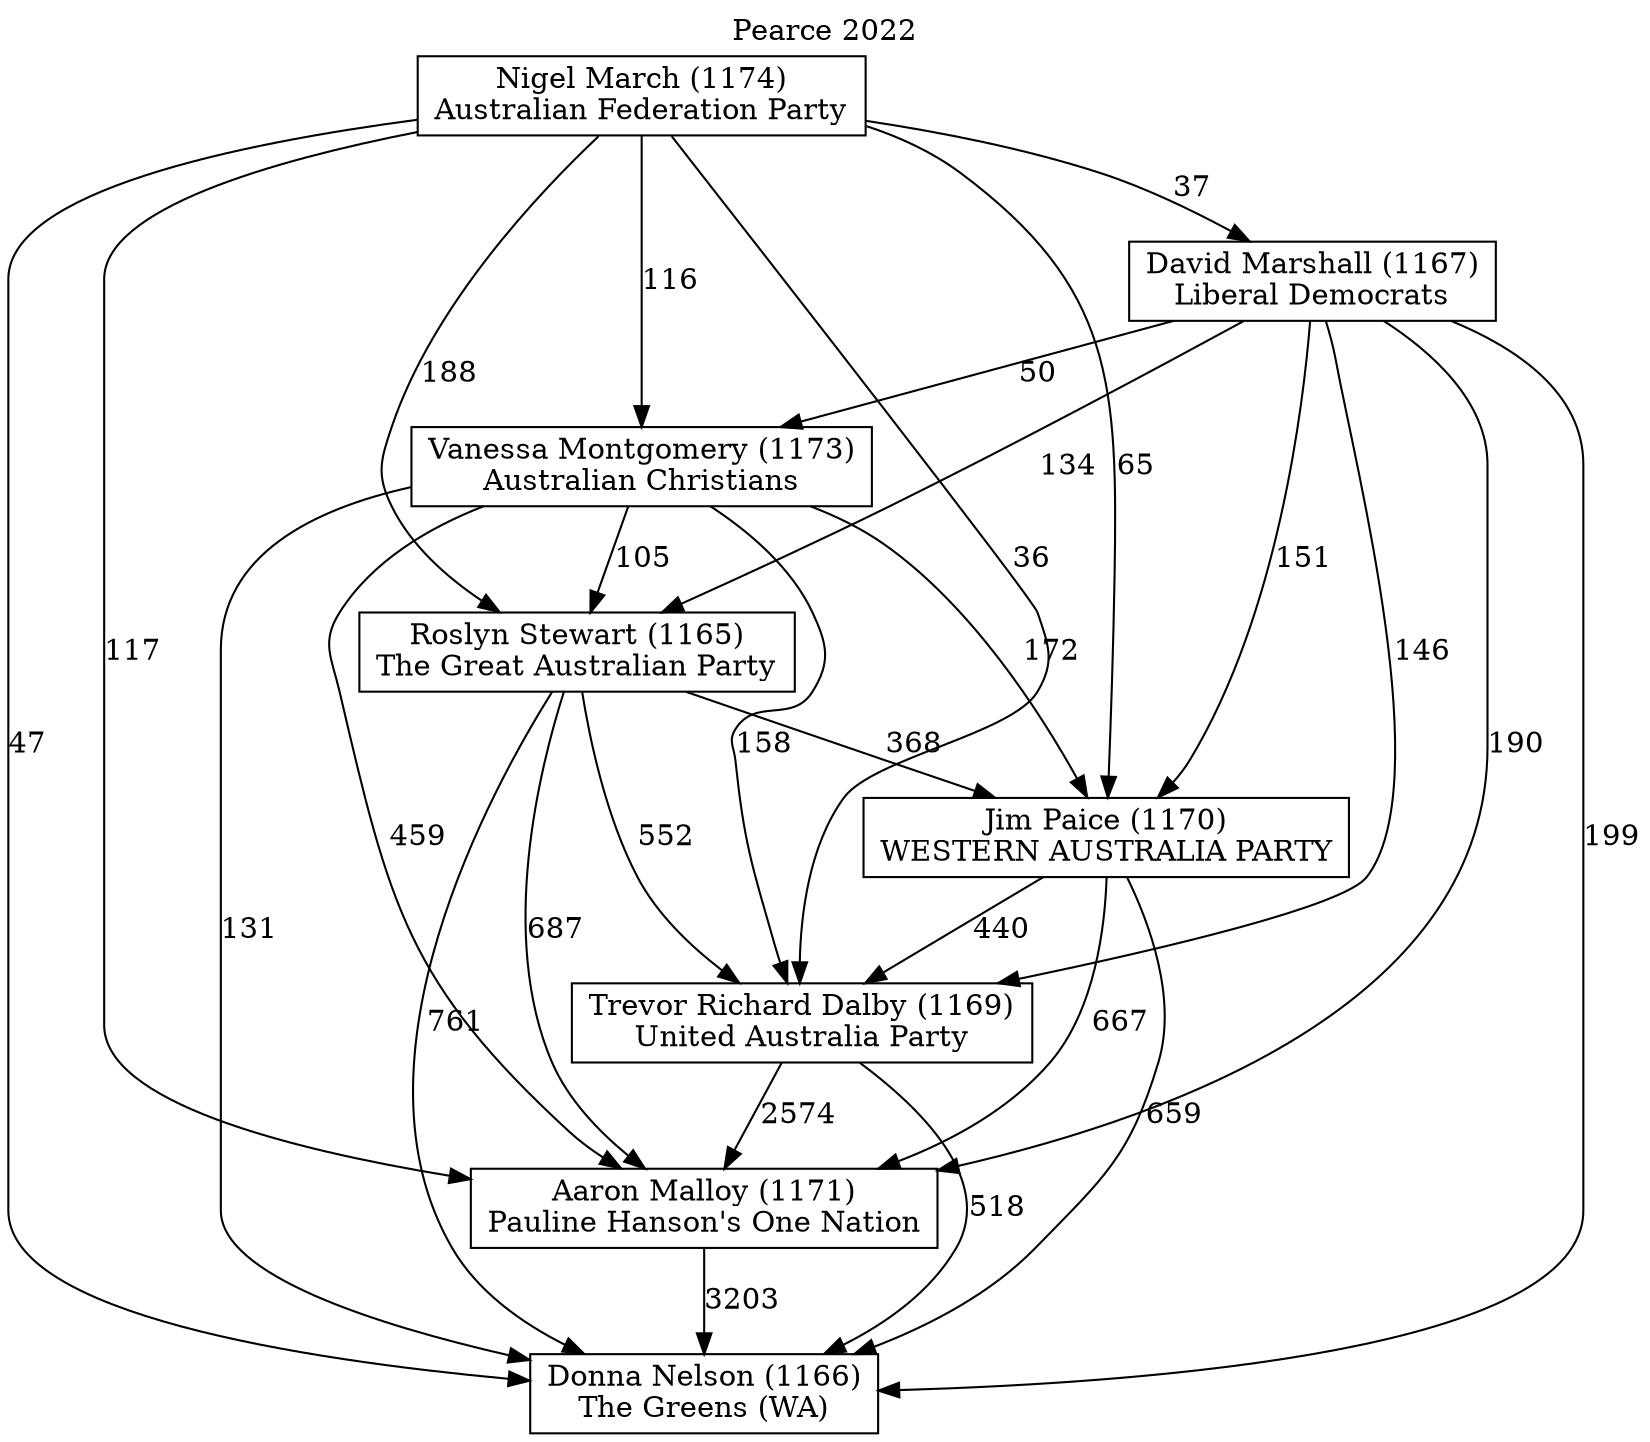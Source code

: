 // House preference flow
digraph "Donna Nelson (1166)_Pearce_2022" {
	graph [label="Pearce 2022" labelloc=t mclimit=10]
	node [shape=box]
	"Donna Nelson (1166)" [label="Donna Nelson (1166)
The Greens (WA)"]
	"Trevor Richard Dalby (1169)" [label="Trevor Richard Dalby (1169)
United Australia Party"]
	"Vanessa Montgomery (1173)" [label="Vanessa Montgomery (1173)
Australian Christians"]
	"Aaron Malloy (1171)" [label="Aaron Malloy (1171)
Pauline Hanson's One Nation"]
	"Jim Paice (1170)" [label="Jim Paice (1170)
WESTERN AUSTRALIA PARTY"]
	"Nigel March (1174)" [label="Nigel March (1174)
Australian Federation Party"]
	"Roslyn Stewart (1165)" [label="Roslyn Stewart (1165)
The Great Australian Party"]
	"David Marshall (1167)" [label="David Marshall (1167)
Liberal Democrats"]
	"Vanessa Montgomery (1173)" -> "Trevor Richard Dalby (1169)" [label=158]
	"Nigel March (1174)" -> "Vanessa Montgomery (1173)" [label=116]
	"Jim Paice (1170)" -> "Donna Nelson (1166)" [label=659]
	"Trevor Richard Dalby (1169)" -> "Aaron Malloy (1171)" [label=2574]
	"David Marshall (1167)" -> "Vanessa Montgomery (1173)" [label=50]
	"Jim Paice (1170)" -> "Aaron Malloy (1171)" [label=667]
	"Nigel March (1174)" -> "Roslyn Stewart (1165)" [label=188]
	"Nigel March (1174)" -> "Jim Paice (1170)" [label=65]
	"Nigel March (1174)" -> "David Marshall (1167)" [label=37]
	"Roslyn Stewart (1165)" -> "Aaron Malloy (1171)" [label=687]
	"Vanessa Montgomery (1173)" -> "Jim Paice (1170)" [label=172]
	"David Marshall (1167)" -> "Trevor Richard Dalby (1169)" [label=146]
	"Jim Paice (1170)" -> "Trevor Richard Dalby (1169)" [label=440]
	"Nigel March (1174)" -> "Trevor Richard Dalby (1169)" [label=36]
	"David Marshall (1167)" -> "Jim Paice (1170)" [label=151]
	"David Marshall (1167)" -> "Donna Nelson (1166)" [label=199]
	"Roslyn Stewart (1165)" -> "Donna Nelson (1166)" [label=761]
	"Nigel March (1174)" -> "Donna Nelson (1166)" [label=47]
	"Vanessa Montgomery (1173)" -> "Roslyn Stewart (1165)" [label=105]
	"Trevor Richard Dalby (1169)" -> "Donna Nelson (1166)" [label=518]
	"Aaron Malloy (1171)" -> "Donna Nelson (1166)" [label=3203]
	"David Marshall (1167)" -> "Roslyn Stewart (1165)" [label=134]
	"Vanessa Montgomery (1173)" -> "Aaron Malloy (1171)" [label=459]
	"David Marshall (1167)" -> "Aaron Malloy (1171)" [label=190]
	"Roslyn Stewart (1165)" -> "Jim Paice (1170)" [label=368]
	"Vanessa Montgomery (1173)" -> "Donna Nelson (1166)" [label=131]
	"Nigel March (1174)" -> "Aaron Malloy (1171)" [label=117]
	"Roslyn Stewart (1165)" -> "Trevor Richard Dalby (1169)" [label=552]
}
